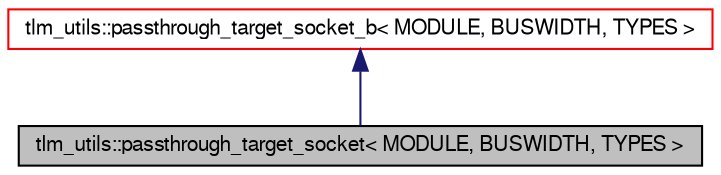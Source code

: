 digraph G
{
  edge [fontname="FreeSans",fontsize="10",labelfontname="FreeSans",labelfontsize="10"];
  node [fontname="FreeSans",fontsize="10",shape=record];
  Node1 [label="tlm_utils::passthrough_target_socket\< MODULE, BUSWIDTH, TYPES \>",height=0.2,width=0.4,color="black", fillcolor="grey75", style="filled" fontcolor="black"];
  Node2 -> Node1 [dir=back,color="midnightblue",fontsize="10",style="solid",fontname="FreeSans"];
  Node2 [label="tlm_utils::passthrough_target_socket_b\< MODULE, BUSWIDTH, TYPES \>",height=0.2,width=0.4,color="red", fillcolor="white", style="filled",URL="$a00026.html"];
}
